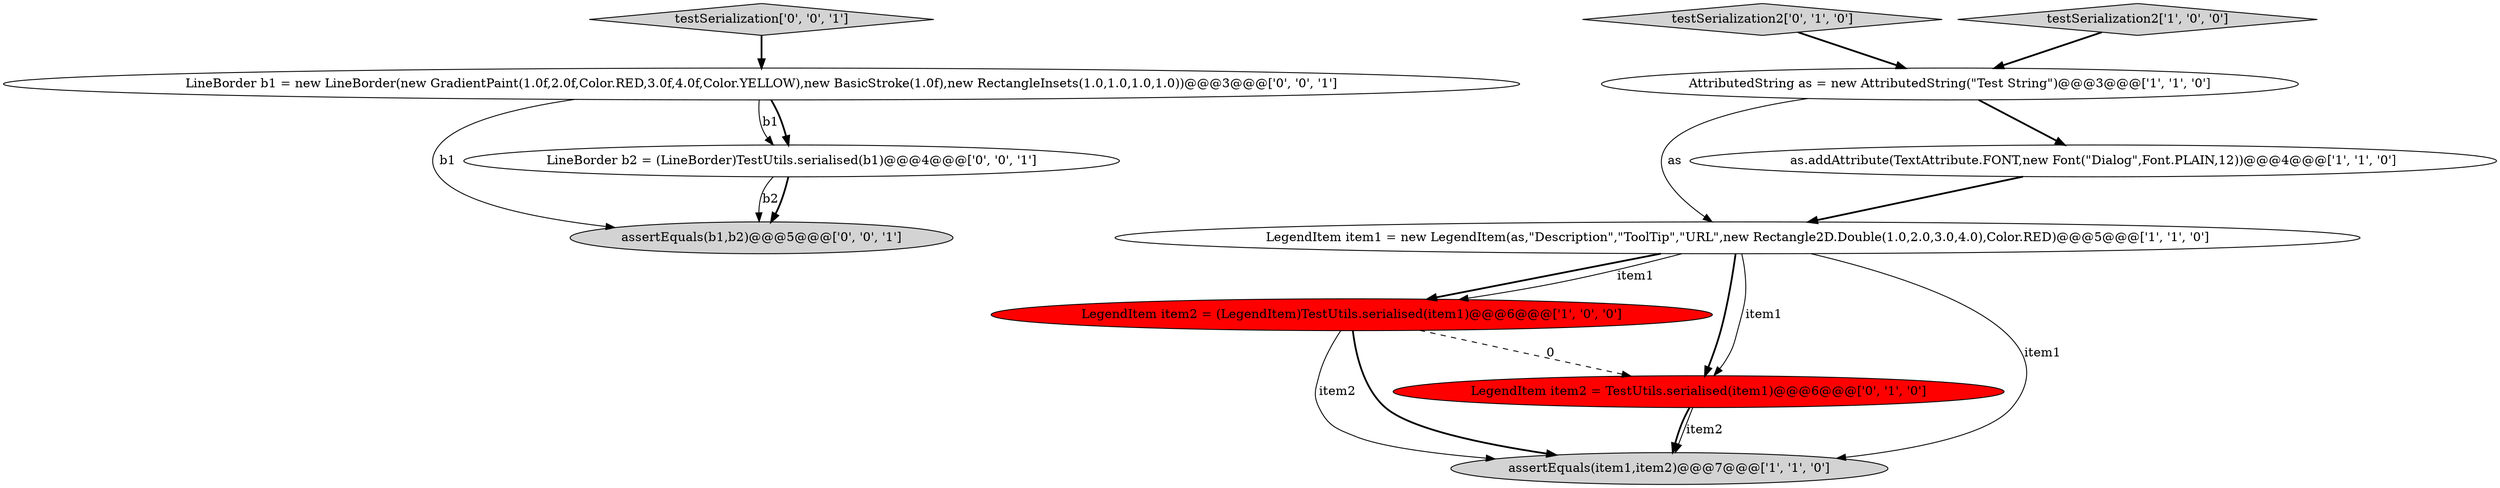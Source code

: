 digraph {
9 [style = filled, label = "assertEquals(b1,b2)@@@5@@@['0', '0', '1']", fillcolor = lightgray, shape = ellipse image = "AAA0AAABBB3BBB"];
7 [style = filled, label = "testSerialization2['0', '1', '0']", fillcolor = lightgray, shape = diamond image = "AAA0AAABBB2BBB"];
11 [style = filled, label = "LineBorder b1 = new LineBorder(new GradientPaint(1.0f,2.0f,Color.RED,3.0f,4.0f,Color.YELLOW),new BasicStroke(1.0f),new RectangleInsets(1.0,1.0,1.0,1.0))@@@3@@@['0', '0', '1']", fillcolor = white, shape = ellipse image = "AAA0AAABBB3BBB"];
8 [style = filled, label = "testSerialization['0', '0', '1']", fillcolor = lightgray, shape = diamond image = "AAA0AAABBB3BBB"];
1 [style = filled, label = "AttributedString as = new AttributedString(\"Test String\")@@@3@@@['1', '1', '0']", fillcolor = white, shape = ellipse image = "AAA0AAABBB1BBB"];
2 [style = filled, label = "LegendItem item1 = new LegendItem(as,\"Description\",\"ToolTip\",\"URL\",new Rectangle2D.Double(1.0,2.0,3.0,4.0),Color.RED)@@@5@@@['1', '1', '0']", fillcolor = white, shape = ellipse image = "AAA0AAABBB1BBB"];
10 [style = filled, label = "LineBorder b2 = (LineBorder)TestUtils.serialised(b1)@@@4@@@['0', '0', '1']", fillcolor = white, shape = ellipse image = "AAA0AAABBB3BBB"];
4 [style = filled, label = "LegendItem item2 = (LegendItem)TestUtils.serialised(item1)@@@6@@@['1', '0', '0']", fillcolor = red, shape = ellipse image = "AAA1AAABBB1BBB"];
0 [style = filled, label = "testSerialization2['1', '0', '0']", fillcolor = lightgray, shape = diamond image = "AAA0AAABBB1BBB"];
6 [style = filled, label = "LegendItem item2 = TestUtils.serialised(item1)@@@6@@@['0', '1', '0']", fillcolor = red, shape = ellipse image = "AAA1AAABBB2BBB"];
3 [style = filled, label = "as.addAttribute(TextAttribute.FONT,new Font(\"Dialog\",Font.PLAIN,12))@@@4@@@['1', '1', '0']", fillcolor = white, shape = ellipse image = "AAA0AAABBB1BBB"];
5 [style = filled, label = "assertEquals(item1,item2)@@@7@@@['1', '1', '0']", fillcolor = lightgray, shape = ellipse image = "AAA0AAABBB1BBB"];
10->9 [style = solid, label="b2"];
7->1 [style = bold, label=""];
2->6 [style = bold, label=""];
6->5 [style = solid, label="item2"];
2->5 [style = solid, label="item1"];
1->3 [style = bold, label=""];
1->2 [style = solid, label="as"];
4->5 [style = solid, label="item2"];
4->6 [style = dashed, label="0"];
2->4 [style = bold, label=""];
6->5 [style = bold, label=""];
3->2 [style = bold, label=""];
11->10 [style = solid, label="b1"];
11->10 [style = bold, label=""];
11->9 [style = solid, label="b1"];
0->1 [style = bold, label=""];
2->6 [style = solid, label="item1"];
10->9 [style = bold, label=""];
2->4 [style = solid, label="item1"];
8->11 [style = bold, label=""];
4->5 [style = bold, label=""];
}
